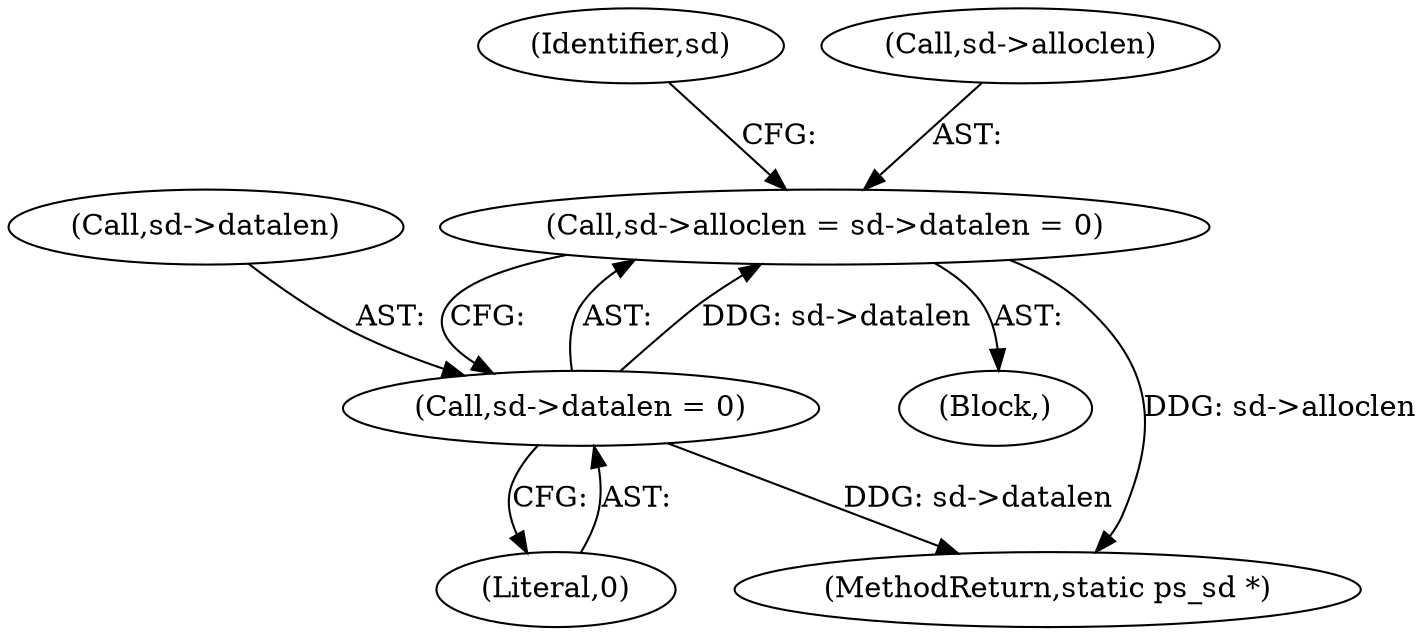 digraph "0_php_25e8fcc88fa20dc9d4c47184471003f436927cde_1@pointer" {
"1000156" [label="(Call,sd->alloclen = sd->datalen = 0)"];
"1000160" [label="(Call,sd->datalen = 0)"];
"1000156" [label="(Call,sd->alloclen = sd->datalen = 0)"];
"1000161" [label="(Call,sd->datalen)"];
"1000164" [label="(Literal,0)"];
"1000160" [label="(Call,sd->datalen = 0)"];
"1000103" [label="(Block,)"];
"1000220" [label="(MethodReturn,static ps_sd *)"];
"1000167" [label="(Identifier,sd)"];
"1000157" [label="(Call,sd->alloclen)"];
"1000156" -> "1000103"  [label="AST: "];
"1000156" -> "1000160"  [label="CFG: "];
"1000157" -> "1000156"  [label="AST: "];
"1000160" -> "1000156"  [label="AST: "];
"1000167" -> "1000156"  [label="CFG: "];
"1000156" -> "1000220"  [label="DDG: sd->alloclen"];
"1000160" -> "1000156"  [label="DDG: sd->datalen"];
"1000160" -> "1000164"  [label="CFG: "];
"1000161" -> "1000160"  [label="AST: "];
"1000164" -> "1000160"  [label="AST: "];
"1000160" -> "1000220"  [label="DDG: sd->datalen"];
}
